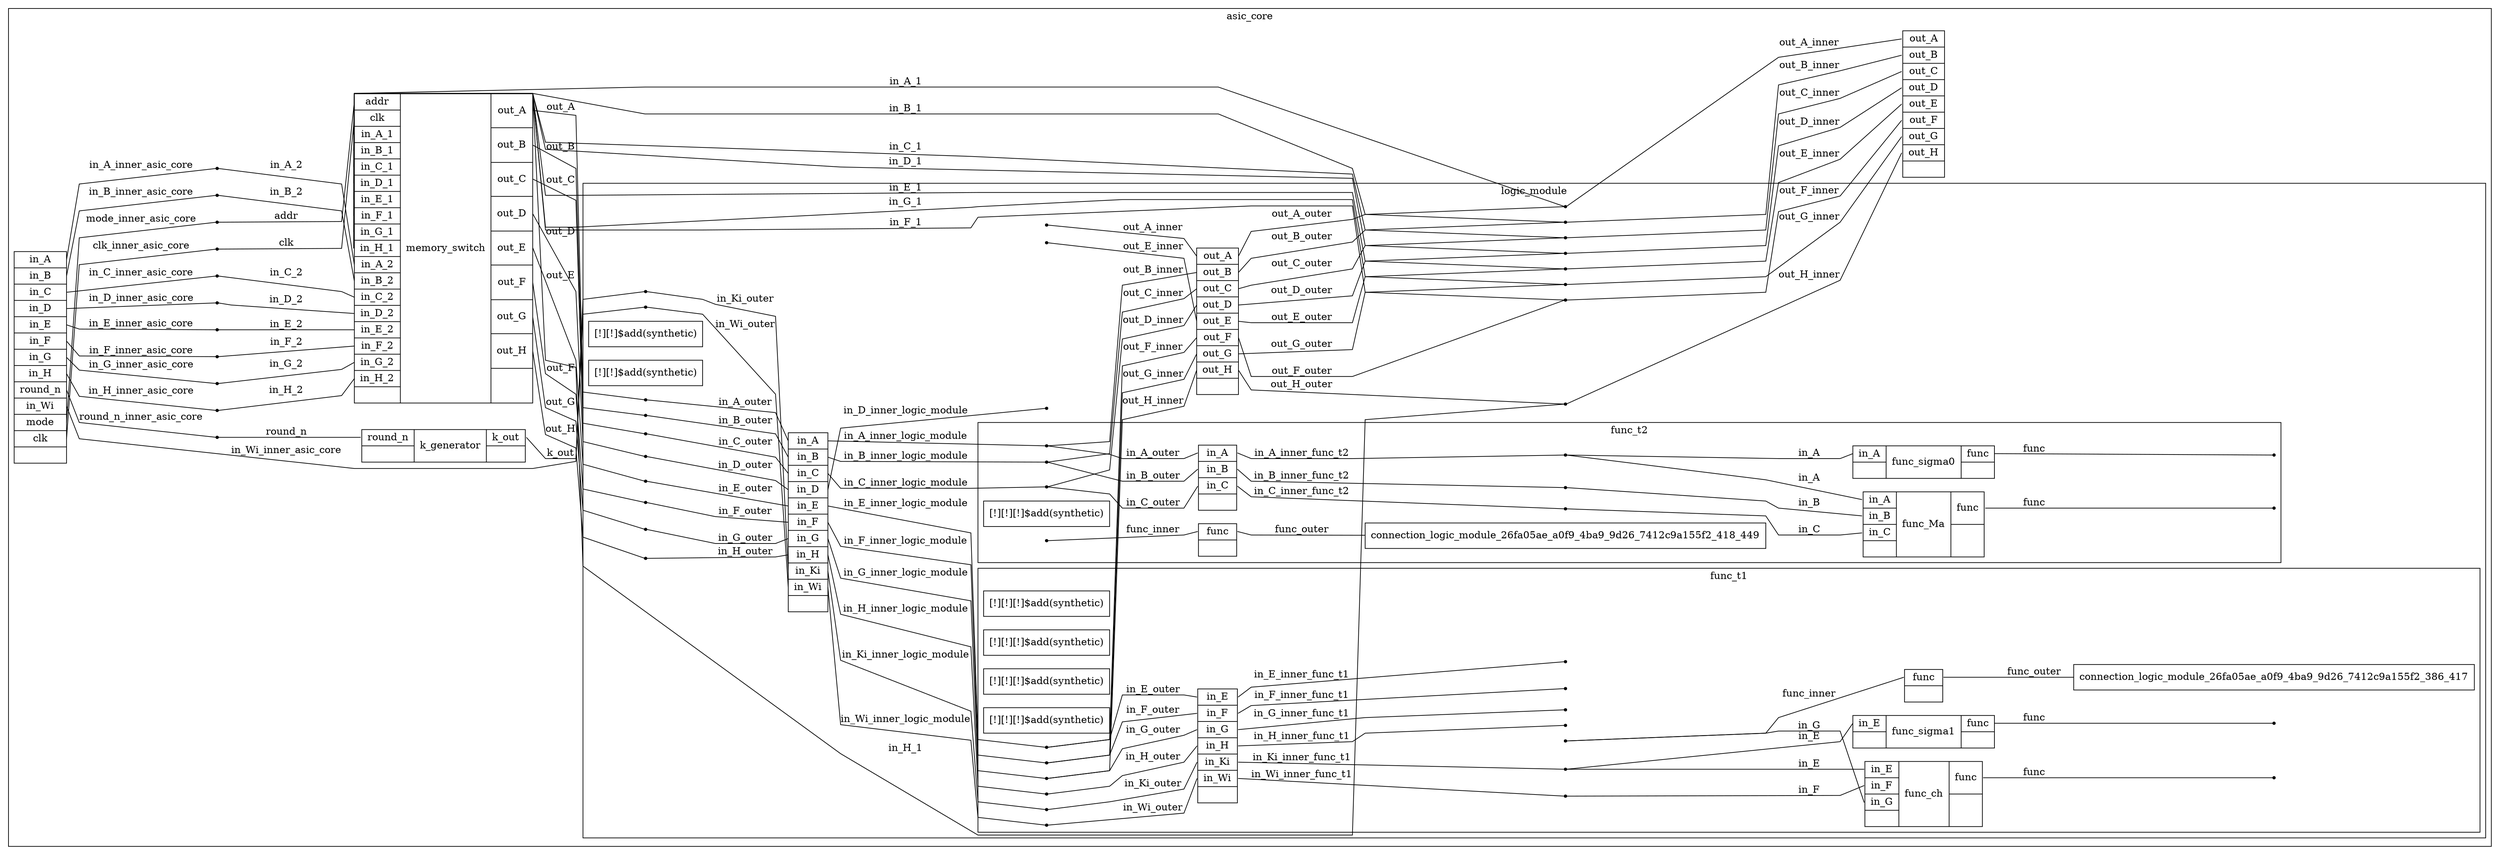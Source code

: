 graph parent {
	graph [splines=polyline]
	graph [rankdir=LR]
	graph [remincross=true]
	graph [overlap=scalexy]
	subgraph cluster_asic_core {
		node [shape=record]
		graph [label=asic_core]
		graph [splines=polyline]
		graph [rankdir=LR]
		graph [remincross=true]
		graph [overlap=scalexy]
	struct_k_generator_329a89e2_a8dd_46dd_9958_d9a5af43ed14_eecd5568_5755_4cdc_ad14_3e950aa93adf [label="{{<in_2_7> round_n |}|k_generator|{<out_8_39> k_out |}}"];	connection_asic_core_eecd5568_5755_4cdc_ad14_3e950aa93adf_258_263 -- struct_k_generator_329a89e2_a8dd_46dd_9958_d9a5af43ed14_eecd5568_5755_4cdc_ad14_3e950aa93adf:in_2_7 [label=round_n]	connection_asic_core_eecd5568_5755_4cdc_ad14_3e950aa93adf_554_585 [shape=point]	struct_k_generator_329a89e2_a8dd_46dd_9958_d9a5af43ed14_eecd5568_5755_4cdc_ad14_3e950aa93adf:out_8_39 -- connection_asic_core_eecd5568_5755_4cdc_ad14_3e950aa93adf_554_585 [label=k_out]	struct_in_ports_asic_core_eecd5568_5755_4cdc_ad14_3e950aa93adf [label="{{<in_port_2_33> in_A |<in_port_34_65> in_B |<in_port_66_97> in_C |<in_port_98_129> in_D |<in_port_130_161> in_E |<in_port_162_193> in_F |<in_port_194_225> in_G |<in_port_226_257> in_H |<in_port_258_263> round_n |<in_port_264_295> in_Wi |<in_port_296_296> mode |<in_port_297_297> clk |}}"];	struct_out_ports_asic_core_eecd5568_5755_4cdc_ad14_3e950aa93adf [label="{{<out_port_298_329> out_A |<out_port_330_361> out_B |<out_port_362_393> out_C |<out_port_394_425> out_D |<out_port_426_457> out_E |<out_port_458_489> out_F |<out_port_490_521> out_G |<out_port_522_553> out_H |}}"];	connection_asic_core_eecd5568_5755_4cdc_ad14_3e950aa93adf_2_33 [shape=point]	struct_in_ports_asic_core_eecd5568_5755_4cdc_ad14_3e950aa93adf:in_port_2_33 -- connection_asic_core_eecd5568_5755_4cdc_ad14_3e950aa93adf_2_33 [label=in_A_inner_asic_core]	connection_asic_core_eecd5568_5755_4cdc_ad14_3e950aa93adf_34_65 [shape=point]	struct_in_ports_asic_core_eecd5568_5755_4cdc_ad14_3e950aa93adf:in_port_34_65 -- connection_asic_core_eecd5568_5755_4cdc_ad14_3e950aa93adf_34_65 [label=in_B_inner_asic_core]	connection_asic_core_eecd5568_5755_4cdc_ad14_3e950aa93adf_66_97 [shape=point]	struct_in_ports_asic_core_eecd5568_5755_4cdc_ad14_3e950aa93adf:in_port_66_97 -- connection_asic_core_eecd5568_5755_4cdc_ad14_3e950aa93adf_66_97 [label=in_C_inner_asic_core]	connection_asic_core_eecd5568_5755_4cdc_ad14_3e950aa93adf_98_129 [shape=point]	struct_in_ports_asic_core_eecd5568_5755_4cdc_ad14_3e950aa93adf:in_port_98_129 -- connection_asic_core_eecd5568_5755_4cdc_ad14_3e950aa93adf_98_129 [label=in_D_inner_asic_core]	connection_asic_core_eecd5568_5755_4cdc_ad14_3e950aa93adf_130_161 [shape=point]	struct_in_ports_asic_core_eecd5568_5755_4cdc_ad14_3e950aa93adf:in_port_130_161 -- connection_asic_core_eecd5568_5755_4cdc_ad14_3e950aa93adf_130_161 [label=in_E_inner_asic_core]	connection_asic_core_eecd5568_5755_4cdc_ad14_3e950aa93adf_162_193 [shape=point]	struct_in_ports_asic_core_eecd5568_5755_4cdc_ad14_3e950aa93adf:in_port_162_193 -- connection_asic_core_eecd5568_5755_4cdc_ad14_3e950aa93adf_162_193 [label=in_F_inner_asic_core]	connection_asic_core_eecd5568_5755_4cdc_ad14_3e950aa93adf_194_225 [shape=point]	struct_in_ports_asic_core_eecd5568_5755_4cdc_ad14_3e950aa93adf:in_port_194_225 -- connection_asic_core_eecd5568_5755_4cdc_ad14_3e950aa93adf_194_225 [label=in_G_inner_asic_core]	connection_asic_core_eecd5568_5755_4cdc_ad14_3e950aa93adf_226_257 [shape=point]	struct_in_ports_asic_core_eecd5568_5755_4cdc_ad14_3e950aa93adf:in_port_226_257 -- connection_asic_core_eecd5568_5755_4cdc_ad14_3e950aa93adf_226_257 [label=in_H_inner_asic_core]	connection_asic_core_eecd5568_5755_4cdc_ad14_3e950aa93adf_258_263 [shape=point]	struct_in_ports_asic_core_eecd5568_5755_4cdc_ad14_3e950aa93adf:in_port_258_263 -- connection_asic_core_eecd5568_5755_4cdc_ad14_3e950aa93adf_258_263 [label=round_n_inner_asic_core]	connection_asic_core_eecd5568_5755_4cdc_ad14_3e950aa93adf_264_295 [shape=point]	struct_in_ports_asic_core_eecd5568_5755_4cdc_ad14_3e950aa93adf:in_port_264_295 -- connection_asic_core_eecd5568_5755_4cdc_ad14_3e950aa93adf_264_295 [label=in_Wi_inner_asic_core]	connection_asic_core_eecd5568_5755_4cdc_ad14_3e950aa93adf_296_296 [shape=point]	struct_in_ports_asic_core_eecd5568_5755_4cdc_ad14_3e950aa93adf:in_port_296_296 -- connection_asic_core_eecd5568_5755_4cdc_ad14_3e950aa93adf_296_296 [label=mode_inner_asic_core]	connection_asic_core_eecd5568_5755_4cdc_ad14_3e950aa93adf_297_297 [shape=point]	struct_in_ports_asic_core_eecd5568_5755_4cdc_ad14_3e950aa93adf:in_port_297_297 -- connection_asic_core_eecd5568_5755_4cdc_ad14_3e950aa93adf_297_297 [label=clk_inner_asic_core]	connection_asic_core_eecd5568_5755_4cdc_ad14_3e950aa93adf_298_329 [shape=point]	connection_asic_core_eecd5568_5755_4cdc_ad14_3e950aa93adf_298_329 -- struct_out_ports_asic_core_eecd5568_5755_4cdc_ad14_3e950aa93adf:out_port_298_329 [label=out_A_inner]	connection_asic_core_eecd5568_5755_4cdc_ad14_3e950aa93adf_330_361 [shape=point]	connection_asic_core_eecd5568_5755_4cdc_ad14_3e950aa93adf_330_361 -- struct_out_ports_asic_core_eecd5568_5755_4cdc_ad14_3e950aa93adf:out_port_330_361 [label=out_B_inner]	connection_asic_core_eecd5568_5755_4cdc_ad14_3e950aa93adf_362_393 [shape=point]	connection_asic_core_eecd5568_5755_4cdc_ad14_3e950aa93adf_362_393 -- struct_out_ports_asic_core_eecd5568_5755_4cdc_ad14_3e950aa93adf:out_port_362_393 [label=out_C_inner]	connection_asic_core_eecd5568_5755_4cdc_ad14_3e950aa93adf_394_425 [shape=point]	connection_asic_core_eecd5568_5755_4cdc_ad14_3e950aa93adf_394_425 -- struct_out_ports_asic_core_eecd5568_5755_4cdc_ad14_3e950aa93adf:out_port_394_425 [label=out_D_inner]	connection_asic_core_eecd5568_5755_4cdc_ad14_3e950aa93adf_426_457 [shape=point]	connection_asic_core_eecd5568_5755_4cdc_ad14_3e950aa93adf_426_457 -- struct_out_ports_asic_core_eecd5568_5755_4cdc_ad14_3e950aa93adf:out_port_426_457 [label=out_E_inner]	connection_asic_core_eecd5568_5755_4cdc_ad14_3e950aa93adf_458_489 [shape=point]	connection_asic_core_eecd5568_5755_4cdc_ad14_3e950aa93adf_458_489 -- struct_out_ports_asic_core_eecd5568_5755_4cdc_ad14_3e950aa93adf:out_port_458_489 [label=out_F_inner]	connection_asic_core_eecd5568_5755_4cdc_ad14_3e950aa93adf_490_521 [shape=point]	connection_asic_core_eecd5568_5755_4cdc_ad14_3e950aa93adf_490_521 -- struct_out_ports_asic_core_eecd5568_5755_4cdc_ad14_3e950aa93adf:out_port_490_521 [label=out_G_inner]	connection_asic_core_eecd5568_5755_4cdc_ad14_3e950aa93adf_522_553 [shape=point]	connection_asic_core_eecd5568_5755_4cdc_ad14_3e950aa93adf_522_553 -- struct_out_ports_asic_core_eecd5568_5755_4cdc_ad14_3e950aa93adf:out_port_522_553 [label=out_H_inner]		graph [splines=polyline]
		graph [rankdir=LR]
		graph [remincross=true]
		graph [overlap=scalexy]
		subgraph cluster_logic_module {
			node [shape=record]
			graph [label=logic_module]
			graph [splines=polyline]
			graph [rankdir=LR]
			graph [remincross=true]
			graph [overlap=scalexy]
			"[!][!]$add(synthetic)
#9c134c41_c4b4_43e3_967a_a924a39360f4" [label="[!][!]$add(synthetic)
"]
			graph [splines=polyline]
			graph [rankdir=LR]
			graph [remincross=true]
			graph [overlap=scalexy]
			"[!][!]$add(synthetic)
#a7b17e0c_2d10_4755_9daf_85c53786cc18" [label="[!][!]$add(synthetic)
"]
			graph [splines=polyline]
			graph [rankdir=LR]
			graph [remincross=true]
			graph [overlap=scalexy]
			subgraph cluster_func_t1 {
				node [shape=record]
				graph [label=func_t1]
				graph [splines=polyline]
				graph [rankdir=LR]
				graph [remincross=true]
				graph [overlap=scalexy]
				"[!][!][!]$add(synthetic)
#d1c5cc1d_9695_4d39_a2a0_6430c4a244d6" [label="[!][!][!]$add(synthetic)
"]
				graph [splines=polyline]
				graph [rankdir=LR]
				graph [remincross=true]
				graph [overlap=scalexy]
				"[!][!][!]$add(synthetic)
#0c991ad4_c0dc_4a53_abcc_dd536c060193" [label="[!][!][!]$add(synthetic)
"]
				graph [splines=polyline]
				graph [rankdir=LR]
				graph [remincross=true]
				graph [overlap=scalexy]
				"[!][!][!]$add(synthetic)
#0e1f587a_5fb7_4bb9_8e74_c599d88c6ed9" [label="[!][!][!]$add(synthetic)
"]
				graph [splines=polyline]
				graph [rankdir=LR]
				graph [remincross=true]
				graph [overlap=scalexy]
				"[!][!][!]$add(synthetic)
#602c9de0_41d7_40fb_afcc_86a740310641" [label="[!][!][!]$add(synthetic)
"]
				graph [splines=polyline]
				graph [rankdir=LR]
				graph [remincross=true]
				graph [overlap=scalexy]
			struct_func_ch_8fe6c2b9_332f_4171_8f3c_dac11bdaa8b1_ea4c6ef0_e2d3_4328_828e_bf3d70477b34 [label="{{<in_2_33> in_E |<in_34_65> in_F |<in_66_97> in_G |}|func_ch|{<out_98_129> func |}}"];			connection_func_t1_ea4c6ef0_e2d3_4328_828e_bf3d70477b34_130_161 [shape=point]			connection_func_t1_ea4c6ef0_e2d3_4328_828e_bf3d70477b34_130_161 -- struct_func_ch_8fe6c2b9_332f_4171_8f3c_dac11bdaa8b1_ea4c6ef0_e2d3_4328_828e_bf3d70477b34:in_2_33 [label=in_E]			connection_func_t1_ea4c6ef0_e2d3_4328_828e_bf3d70477b34_162_193 [shape=point]			connection_func_t1_ea4c6ef0_e2d3_4328_828e_bf3d70477b34_162_193 -- struct_func_ch_8fe6c2b9_332f_4171_8f3c_dac11bdaa8b1_ea4c6ef0_e2d3_4328_828e_bf3d70477b34:in_34_65 [label=in_F]			connection_func_t1_ea4c6ef0_e2d3_4328_828e_bf3d70477b34_194_225 [shape=point]			connection_func_t1_ea4c6ef0_e2d3_4328_828e_bf3d70477b34_194_225 -- struct_func_ch_8fe6c2b9_332f_4171_8f3c_dac11bdaa8b1_ea4c6ef0_e2d3_4328_828e_bf3d70477b34:in_66_97 [label=in_G]			connection_func_t1_ea4c6ef0_e2d3_4328_828e_bf3d70477b34_290_321 [shape=point]			struct_func_ch_8fe6c2b9_332f_4171_8f3c_dac11bdaa8b1_ea4c6ef0_e2d3_4328_828e_bf3d70477b34:out_98_129 -- connection_func_t1_ea4c6ef0_e2d3_4328_828e_bf3d70477b34_290_321 [label=func]			struct_in_ports_func_t1_ea4c6ef0_e2d3_4328_828e_bf3d70477b34 [label="{{<in_port_2_33> in_E |<in_port_34_65> in_F |<in_port_66_97> in_G |<in_port_98_129> in_H |<in_port_130_161> in_Ki |<in_port_162_193> in_Wi |}}"];			struct_out_ports_func_t1_ea4c6ef0_e2d3_4328_828e_bf3d70477b34 [label="{{<out_port_194_225> func |}}"];			connection_func_t1_ea4c6ef0_e2d3_4328_828e_bf3d70477b34_2_33 [shape=point]			struct_in_ports_func_t1_ea4c6ef0_e2d3_4328_828e_bf3d70477b34:in_port_2_33 -- connection_func_t1_ea4c6ef0_e2d3_4328_828e_bf3d70477b34_2_33 [label=in_E_inner_func_t1]			connection_func_t1_ea4c6ef0_e2d3_4328_828e_bf3d70477b34_34_65 [shape=point]			struct_in_ports_func_t1_ea4c6ef0_e2d3_4328_828e_bf3d70477b34:in_port_34_65 -- connection_func_t1_ea4c6ef0_e2d3_4328_828e_bf3d70477b34_34_65 [label=in_F_inner_func_t1]			connection_func_t1_ea4c6ef0_e2d3_4328_828e_bf3d70477b34_66_97 [shape=point]			struct_in_ports_func_t1_ea4c6ef0_e2d3_4328_828e_bf3d70477b34:in_port_66_97 -- connection_func_t1_ea4c6ef0_e2d3_4328_828e_bf3d70477b34_66_97 [label=in_G_inner_func_t1]			connection_func_t1_ea4c6ef0_e2d3_4328_828e_bf3d70477b34_98_129 [shape=point]			struct_in_ports_func_t1_ea4c6ef0_e2d3_4328_828e_bf3d70477b34:in_port_98_129 -- connection_func_t1_ea4c6ef0_e2d3_4328_828e_bf3d70477b34_98_129 [label=in_H_inner_func_t1]			connection_func_t1_ea4c6ef0_e2d3_4328_828e_bf3d70477b34_130_161 [shape=point]			struct_in_ports_func_t1_ea4c6ef0_e2d3_4328_828e_bf3d70477b34:in_port_130_161 -- connection_func_t1_ea4c6ef0_e2d3_4328_828e_bf3d70477b34_130_161 [label=in_Ki_inner_func_t1]			connection_func_t1_ea4c6ef0_e2d3_4328_828e_bf3d70477b34_162_193 [shape=point]			struct_in_ports_func_t1_ea4c6ef0_e2d3_4328_828e_bf3d70477b34:in_port_162_193 -- connection_func_t1_ea4c6ef0_e2d3_4328_828e_bf3d70477b34_162_193 [label=in_Wi_inner_func_t1]			connection_func_t1_ea4c6ef0_e2d3_4328_828e_bf3d70477b34_194_225 [shape=point]			connection_func_t1_ea4c6ef0_e2d3_4328_828e_bf3d70477b34_194_225 -- struct_out_ports_func_t1_ea4c6ef0_e2d3_4328_828e_bf3d70477b34:out_port_194_225 [label=func_inner]			struct_out_ports_func_t1_ea4c6ef0_e2d3_4328_828e_bf3d70477b34:out_port_194_225 -- connection_logic_module_26fa05ae_a0f9_4ba9_9d26_7412c9a155f2_386_417 [label=func_outer]			connection_logic_module_26fa05ae_a0f9_4ba9_9d26_7412c9a155f2_130_161 -- struct_in_ports_func_t1_ea4c6ef0_e2d3_4328_828e_bf3d70477b34:in_port_2_33 [label=in_E_outer]			connection_logic_module_26fa05ae_a0f9_4ba9_9d26_7412c9a155f2_162_193 -- struct_in_ports_func_t1_ea4c6ef0_e2d3_4328_828e_bf3d70477b34:in_port_34_65 [label=in_F_outer]			connection_logic_module_26fa05ae_a0f9_4ba9_9d26_7412c9a155f2_194_225 -- struct_in_ports_func_t1_ea4c6ef0_e2d3_4328_828e_bf3d70477b34:in_port_66_97 [label=in_G_outer]			connection_logic_module_26fa05ae_a0f9_4ba9_9d26_7412c9a155f2_226_257 -- struct_in_ports_func_t1_ea4c6ef0_e2d3_4328_828e_bf3d70477b34:in_port_98_129 [label=in_H_outer]			connection_logic_module_26fa05ae_a0f9_4ba9_9d26_7412c9a155f2_258_289 -- struct_in_ports_func_t1_ea4c6ef0_e2d3_4328_828e_bf3d70477b34:in_port_130_161 [label=in_Ki_outer]			connection_logic_module_26fa05ae_a0f9_4ba9_9d26_7412c9a155f2_290_321 -- struct_in_ports_func_t1_ea4c6ef0_e2d3_4328_828e_bf3d70477b34:in_port_162_193 [label=in_Wi_outer]				graph [splines=polyline]
				graph [rankdir=LR]
				graph [remincross=true]
				graph [overlap=scalexy]
			struct_func_sigma1_27162add_9559_4d4a_b5f9_b03cd425a554_ea4c6ef0_e2d3_4328_828e_bf3d70477b34 [label="{{<in_2_33> in_E |}|func_sigma1|{<out_34_65> func |}}"];			connection_func_t1_ea4c6ef0_e2d3_4328_828e_bf3d70477b34_130_161 [shape=point]			connection_func_t1_ea4c6ef0_e2d3_4328_828e_bf3d70477b34_130_161 -- struct_func_sigma1_27162add_9559_4d4a_b5f9_b03cd425a554_ea4c6ef0_e2d3_4328_828e_bf3d70477b34:in_2_33 [label=in_E]			connection_func_t1_ea4c6ef0_e2d3_4328_828e_bf3d70477b34_226_257 [shape=point]			struct_func_sigma1_27162add_9559_4d4a_b5f9_b03cd425a554_ea4c6ef0_e2d3_4328_828e_bf3d70477b34:out_34_65 -- connection_func_t1_ea4c6ef0_e2d3_4328_828e_bf3d70477b34_226_257 [label=func]			}
		struct_in_ports_logic_module_26fa05ae_a0f9_4ba9_9d26_7412c9a155f2 [label="{{<in_port_2_33> in_A |<in_port_34_65> in_B |<in_port_66_97> in_C |<in_port_98_129> in_D |<in_port_130_161> in_E |<in_port_162_193> in_F |<in_port_194_225> in_G |<in_port_226_257> in_H |<in_port_258_289> in_Ki |<in_port_290_321> in_Wi |}}"];		struct_out_ports_logic_module_26fa05ae_a0f9_4ba9_9d26_7412c9a155f2 [label="{{<out_port_322_353> out_A |<out_port_2_33> out_B |<out_port_34_65> out_C |<out_port_66_97> out_D |<out_port_354_385> out_E |<out_port_130_161> out_F |<out_port_162_193> out_G |<out_port_194_225> out_H |}}"];		connection_logic_module_26fa05ae_a0f9_4ba9_9d26_7412c9a155f2_2_33 [shape=point]		struct_in_ports_logic_module_26fa05ae_a0f9_4ba9_9d26_7412c9a155f2:in_port_2_33 -- connection_logic_module_26fa05ae_a0f9_4ba9_9d26_7412c9a155f2_2_33 [label=in_A_inner_logic_module]		connection_logic_module_26fa05ae_a0f9_4ba9_9d26_7412c9a155f2_34_65 [shape=point]		struct_in_ports_logic_module_26fa05ae_a0f9_4ba9_9d26_7412c9a155f2:in_port_34_65 -- connection_logic_module_26fa05ae_a0f9_4ba9_9d26_7412c9a155f2_34_65 [label=in_B_inner_logic_module]		connection_logic_module_26fa05ae_a0f9_4ba9_9d26_7412c9a155f2_66_97 [shape=point]		struct_in_ports_logic_module_26fa05ae_a0f9_4ba9_9d26_7412c9a155f2:in_port_66_97 -- connection_logic_module_26fa05ae_a0f9_4ba9_9d26_7412c9a155f2_66_97 [label=in_C_inner_logic_module]		connection_logic_module_26fa05ae_a0f9_4ba9_9d26_7412c9a155f2_98_129 [shape=point]		struct_in_ports_logic_module_26fa05ae_a0f9_4ba9_9d26_7412c9a155f2:in_port_98_129 -- connection_logic_module_26fa05ae_a0f9_4ba9_9d26_7412c9a155f2_98_129 [label=in_D_inner_logic_module]		connection_logic_module_26fa05ae_a0f9_4ba9_9d26_7412c9a155f2_130_161 [shape=point]		struct_in_ports_logic_module_26fa05ae_a0f9_4ba9_9d26_7412c9a155f2:in_port_130_161 -- connection_logic_module_26fa05ae_a0f9_4ba9_9d26_7412c9a155f2_130_161 [label=in_E_inner_logic_module]		connection_logic_module_26fa05ae_a0f9_4ba9_9d26_7412c9a155f2_162_193 [shape=point]		struct_in_ports_logic_module_26fa05ae_a0f9_4ba9_9d26_7412c9a155f2:in_port_162_193 -- connection_logic_module_26fa05ae_a0f9_4ba9_9d26_7412c9a155f2_162_193 [label=in_F_inner_logic_module]		connection_logic_module_26fa05ae_a0f9_4ba9_9d26_7412c9a155f2_194_225 [shape=point]		struct_in_ports_logic_module_26fa05ae_a0f9_4ba9_9d26_7412c9a155f2:in_port_194_225 -- connection_logic_module_26fa05ae_a0f9_4ba9_9d26_7412c9a155f2_194_225 [label=in_G_inner_logic_module]		connection_logic_module_26fa05ae_a0f9_4ba9_9d26_7412c9a155f2_226_257 [shape=point]		struct_in_ports_logic_module_26fa05ae_a0f9_4ba9_9d26_7412c9a155f2:in_port_226_257 -- connection_logic_module_26fa05ae_a0f9_4ba9_9d26_7412c9a155f2_226_257 [label=in_H_inner_logic_module]		connection_logic_module_26fa05ae_a0f9_4ba9_9d26_7412c9a155f2_258_289 [shape=point]		struct_in_ports_logic_module_26fa05ae_a0f9_4ba9_9d26_7412c9a155f2:in_port_258_289 -- connection_logic_module_26fa05ae_a0f9_4ba9_9d26_7412c9a155f2_258_289 [label=in_Ki_inner_logic_module]		connection_logic_module_26fa05ae_a0f9_4ba9_9d26_7412c9a155f2_290_321 [shape=point]		struct_in_ports_logic_module_26fa05ae_a0f9_4ba9_9d26_7412c9a155f2:in_port_290_321 -- connection_logic_module_26fa05ae_a0f9_4ba9_9d26_7412c9a155f2_290_321 [label=in_Wi_inner_logic_module]		connection_logic_module_26fa05ae_a0f9_4ba9_9d26_7412c9a155f2_322_353 [shape=point]		connection_logic_module_26fa05ae_a0f9_4ba9_9d26_7412c9a155f2_322_353 -- struct_out_ports_logic_module_26fa05ae_a0f9_4ba9_9d26_7412c9a155f2:out_port_322_353 [label=out_A_inner]		connection_logic_module_26fa05ae_a0f9_4ba9_9d26_7412c9a155f2_2_33 [shape=point]		connection_logic_module_26fa05ae_a0f9_4ba9_9d26_7412c9a155f2_2_33 -- struct_out_ports_logic_module_26fa05ae_a0f9_4ba9_9d26_7412c9a155f2:out_port_2_33 [label=out_B_inner]		connection_logic_module_26fa05ae_a0f9_4ba9_9d26_7412c9a155f2_34_65 [shape=point]		connection_logic_module_26fa05ae_a0f9_4ba9_9d26_7412c9a155f2_34_65 -- struct_out_ports_logic_module_26fa05ae_a0f9_4ba9_9d26_7412c9a155f2:out_port_34_65 [label=out_C_inner]		connection_logic_module_26fa05ae_a0f9_4ba9_9d26_7412c9a155f2_66_97 [shape=point]		connection_logic_module_26fa05ae_a0f9_4ba9_9d26_7412c9a155f2_66_97 -- struct_out_ports_logic_module_26fa05ae_a0f9_4ba9_9d26_7412c9a155f2:out_port_66_97 [label=out_D_inner]		connection_logic_module_26fa05ae_a0f9_4ba9_9d26_7412c9a155f2_354_385 [shape=point]		connection_logic_module_26fa05ae_a0f9_4ba9_9d26_7412c9a155f2_354_385 -- struct_out_ports_logic_module_26fa05ae_a0f9_4ba9_9d26_7412c9a155f2:out_port_354_385 [label=out_E_inner]		connection_logic_module_26fa05ae_a0f9_4ba9_9d26_7412c9a155f2_130_161 [shape=point]		connection_logic_module_26fa05ae_a0f9_4ba9_9d26_7412c9a155f2_130_161 -- struct_out_ports_logic_module_26fa05ae_a0f9_4ba9_9d26_7412c9a155f2:out_port_130_161 [label=out_F_inner]		connection_logic_module_26fa05ae_a0f9_4ba9_9d26_7412c9a155f2_162_193 [shape=point]		connection_logic_module_26fa05ae_a0f9_4ba9_9d26_7412c9a155f2_162_193 -- struct_out_ports_logic_module_26fa05ae_a0f9_4ba9_9d26_7412c9a155f2:out_port_162_193 [label=out_G_inner]		connection_logic_module_26fa05ae_a0f9_4ba9_9d26_7412c9a155f2_194_225 [shape=point]		connection_logic_module_26fa05ae_a0f9_4ba9_9d26_7412c9a155f2_194_225 -- struct_out_ports_logic_module_26fa05ae_a0f9_4ba9_9d26_7412c9a155f2:out_port_194_225 [label=out_H_inner]		connection_asic_core_eecd5568_5755_4cdc_ad14_3e950aa93adf_586_617 -- struct_in_ports_logic_module_26fa05ae_a0f9_4ba9_9d26_7412c9a155f2:in_port_2_33 [label=in_A_outer]		connection_asic_core_eecd5568_5755_4cdc_ad14_3e950aa93adf_618_649 -- struct_in_ports_logic_module_26fa05ae_a0f9_4ba9_9d26_7412c9a155f2:in_port_34_65 [label=in_B_outer]		connection_asic_core_eecd5568_5755_4cdc_ad14_3e950aa93adf_650_681 -- struct_in_ports_logic_module_26fa05ae_a0f9_4ba9_9d26_7412c9a155f2:in_port_66_97 [label=in_C_outer]		connection_asic_core_eecd5568_5755_4cdc_ad14_3e950aa93adf_682_713 -- struct_in_ports_logic_module_26fa05ae_a0f9_4ba9_9d26_7412c9a155f2:in_port_98_129 [label=in_D_outer]		connection_asic_core_eecd5568_5755_4cdc_ad14_3e950aa93adf_714_745 -- struct_in_ports_logic_module_26fa05ae_a0f9_4ba9_9d26_7412c9a155f2:in_port_130_161 [label=in_E_outer]		connection_asic_core_eecd5568_5755_4cdc_ad14_3e950aa93adf_746_777 -- struct_in_ports_logic_module_26fa05ae_a0f9_4ba9_9d26_7412c9a155f2:in_port_162_193 [label=in_F_outer]		connection_asic_core_eecd5568_5755_4cdc_ad14_3e950aa93adf_778_809 -- struct_in_ports_logic_module_26fa05ae_a0f9_4ba9_9d26_7412c9a155f2:in_port_194_225 [label=in_G_outer]		connection_asic_core_eecd5568_5755_4cdc_ad14_3e950aa93adf_810_841 -- struct_in_ports_logic_module_26fa05ae_a0f9_4ba9_9d26_7412c9a155f2:in_port_226_257 [label=in_H_outer]		connection_asic_core_eecd5568_5755_4cdc_ad14_3e950aa93adf_554_585 -- struct_in_ports_logic_module_26fa05ae_a0f9_4ba9_9d26_7412c9a155f2:in_port_258_289 [label=in_Ki_outer]		connection_asic_core_eecd5568_5755_4cdc_ad14_3e950aa93adf_264_295 -- struct_in_ports_logic_module_26fa05ae_a0f9_4ba9_9d26_7412c9a155f2:in_port_290_321 [label=in_Wi_outer]		struct_out_ports_logic_module_26fa05ae_a0f9_4ba9_9d26_7412c9a155f2:out_port_322_353 -- connection_asic_core_eecd5568_5755_4cdc_ad14_3e950aa93adf_298_329 [label=out_A_outer]		struct_out_ports_logic_module_26fa05ae_a0f9_4ba9_9d26_7412c9a155f2:out_port_2_33 -- connection_asic_core_eecd5568_5755_4cdc_ad14_3e950aa93adf_330_361 [label=out_B_outer]		struct_out_ports_logic_module_26fa05ae_a0f9_4ba9_9d26_7412c9a155f2:out_port_34_65 -- connection_asic_core_eecd5568_5755_4cdc_ad14_3e950aa93adf_362_393 [label=out_C_outer]		struct_out_ports_logic_module_26fa05ae_a0f9_4ba9_9d26_7412c9a155f2:out_port_66_97 -- connection_asic_core_eecd5568_5755_4cdc_ad14_3e950aa93adf_394_425 [label=out_D_outer]		struct_out_ports_logic_module_26fa05ae_a0f9_4ba9_9d26_7412c9a155f2:out_port_354_385 -- connection_asic_core_eecd5568_5755_4cdc_ad14_3e950aa93adf_426_457 [label=out_E_outer]		struct_out_ports_logic_module_26fa05ae_a0f9_4ba9_9d26_7412c9a155f2:out_port_130_161 -- connection_asic_core_eecd5568_5755_4cdc_ad14_3e950aa93adf_458_489 [label=out_F_outer]		struct_out_ports_logic_module_26fa05ae_a0f9_4ba9_9d26_7412c9a155f2:out_port_162_193 -- connection_asic_core_eecd5568_5755_4cdc_ad14_3e950aa93adf_490_521 [label=out_G_outer]		struct_out_ports_logic_module_26fa05ae_a0f9_4ba9_9d26_7412c9a155f2:out_port_194_225 -- connection_asic_core_eecd5568_5755_4cdc_ad14_3e950aa93adf_522_553 [label=out_H_outer]			graph [splines=polyline]
			graph [rankdir=LR]
			graph [remincross=true]
			graph [overlap=scalexy]
			subgraph cluster_func_t2 {
				node [shape=record]
				graph [label=func_t2]
				graph [splines=polyline]
				graph [rankdir=LR]
				graph [remincross=true]
				graph [overlap=scalexy]
				"[!][!][!]$add(synthetic)
#cf1d45c5_c7db_467e_b8a4_5500645a3b3d" [label="[!][!][!]$add(synthetic)
"]
				graph [splines=polyline]
				graph [rankdir=LR]
				graph [remincross=true]
				graph [overlap=scalexy]
			struct_func_Ma_7b4e3db6_0223_4a40_b43b_c8f752bc7b23_7720c288_84e0_46f4_a8dd_94fd651e1822 [label="{{<in_2_33> in_A |<in_34_65> in_B |<in_66_97> in_C |}|func_Ma|{<out_98_129> func |}}"];			connection_func_t2_7720c288_84e0_46f4_a8dd_94fd651e1822_2_33 [shape=point]			connection_func_t2_7720c288_84e0_46f4_a8dd_94fd651e1822_2_33 -- struct_func_Ma_7b4e3db6_0223_4a40_b43b_c8f752bc7b23_7720c288_84e0_46f4_a8dd_94fd651e1822:in_2_33 [label=in_A]			connection_func_t2_7720c288_84e0_46f4_a8dd_94fd651e1822_34_65 [shape=point]			connection_func_t2_7720c288_84e0_46f4_a8dd_94fd651e1822_34_65 -- struct_func_Ma_7b4e3db6_0223_4a40_b43b_c8f752bc7b23_7720c288_84e0_46f4_a8dd_94fd651e1822:in_34_65 [label=in_B]			connection_func_t2_7720c288_84e0_46f4_a8dd_94fd651e1822_66_97 [shape=point]			connection_func_t2_7720c288_84e0_46f4_a8dd_94fd651e1822_66_97 -- struct_func_Ma_7b4e3db6_0223_4a40_b43b_c8f752bc7b23_7720c288_84e0_46f4_a8dd_94fd651e1822:in_66_97 [label=in_C]			connection_func_t2_7720c288_84e0_46f4_a8dd_94fd651e1822_162_193 [shape=point]			struct_func_Ma_7b4e3db6_0223_4a40_b43b_c8f752bc7b23_7720c288_84e0_46f4_a8dd_94fd651e1822:out_98_129 -- connection_func_t2_7720c288_84e0_46f4_a8dd_94fd651e1822_162_193 [label=func]			struct_in_ports_func_t2_7720c288_84e0_46f4_a8dd_94fd651e1822 [label="{{<in_port_2_33> in_A |<in_port_34_65> in_B |<in_port_66_97> in_C |}}"];			struct_out_ports_func_t2_7720c288_84e0_46f4_a8dd_94fd651e1822 [label="{{<out_port_98_129> func |}}"];			connection_func_t2_7720c288_84e0_46f4_a8dd_94fd651e1822_2_33 [shape=point]			struct_in_ports_func_t2_7720c288_84e0_46f4_a8dd_94fd651e1822:in_port_2_33 -- connection_func_t2_7720c288_84e0_46f4_a8dd_94fd651e1822_2_33 [label=in_A_inner_func_t2]			connection_func_t2_7720c288_84e0_46f4_a8dd_94fd651e1822_34_65 [shape=point]			struct_in_ports_func_t2_7720c288_84e0_46f4_a8dd_94fd651e1822:in_port_34_65 -- connection_func_t2_7720c288_84e0_46f4_a8dd_94fd651e1822_34_65 [label=in_B_inner_func_t2]			connection_func_t2_7720c288_84e0_46f4_a8dd_94fd651e1822_66_97 [shape=point]			struct_in_ports_func_t2_7720c288_84e0_46f4_a8dd_94fd651e1822:in_port_66_97 -- connection_func_t2_7720c288_84e0_46f4_a8dd_94fd651e1822_66_97 [label=in_C_inner_func_t2]			connection_func_t2_7720c288_84e0_46f4_a8dd_94fd651e1822_98_129 [shape=point]			connection_func_t2_7720c288_84e0_46f4_a8dd_94fd651e1822_98_129 -- struct_out_ports_func_t2_7720c288_84e0_46f4_a8dd_94fd651e1822:out_port_98_129 [label=func_inner]			struct_out_ports_func_t2_7720c288_84e0_46f4_a8dd_94fd651e1822:out_port_98_129 -- connection_logic_module_26fa05ae_a0f9_4ba9_9d26_7412c9a155f2_418_449 [label=func_outer]			connection_logic_module_26fa05ae_a0f9_4ba9_9d26_7412c9a155f2_2_33 -- struct_in_ports_func_t2_7720c288_84e0_46f4_a8dd_94fd651e1822:in_port_2_33 [label=in_A_outer]			connection_logic_module_26fa05ae_a0f9_4ba9_9d26_7412c9a155f2_34_65 -- struct_in_ports_func_t2_7720c288_84e0_46f4_a8dd_94fd651e1822:in_port_34_65 [label=in_B_outer]			connection_logic_module_26fa05ae_a0f9_4ba9_9d26_7412c9a155f2_66_97 -- struct_in_ports_func_t2_7720c288_84e0_46f4_a8dd_94fd651e1822:in_port_66_97 [label=in_C_outer]				graph [splines=polyline]
				graph [rankdir=LR]
				graph [remincross=true]
				graph [overlap=scalexy]
			struct_func_sigma0_9e9bfc3e_8b18_4dfc_ac9d_0fff1e368b43_7720c288_84e0_46f4_a8dd_94fd651e1822 [label="{{<in_2_33> in_A |}|func_sigma0|{<out_34_65> func |}}"];			connection_func_t2_7720c288_84e0_46f4_a8dd_94fd651e1822_2_33 [shape=point]			connection_func_t2_7720c288_84e0_46f4_a8dd_94fd651e1822_2_33 -- struct_func_sigma0_9e9bfc3e_8b18_4dfc_ac9d_0fff1e368b43_7720c288_84e0_46f4_a8dd_94fd651e1822:in_2_33 [label=in_A]			connection_func_t2_7720c288_84e0_46f4_a8dd_94fd651e1822_130_161 [shape=point]			struct_func_sigma0_9e9bfc3e_8b18_4dfc_ac9d_0fff1e368b43_7720c288_84e0_46f4_a8dd_94fd651e1822:out_34_65 -- connection_func_t2_7720c288_84e0_46f4_a8dd_94fd651e1822_130_161 [label=func]			}
		}
		graph [splines=polyline]
		graph [rankdir=LR]
		graph [remincross=true]
		graph [overlap=scalexy]
	struct_memory_switch_467fe2c4_4323_45c3_b2a7_a755bfb46cce_eecd5568_5755_4cdc_ad14_3e950aa93adf [label="{{<in_2_2> addr |<in_3_3> clk |<in_4_35> in_A_1 |<in_36_67> in_B_1 |<in_68_99> in_C_1 |<in_100_131> in_D_1 |<in_132_163> in_E_1 |<in_164_195> in_F_1 |<in_196_227> in_G_1 |<in_228_259> in_H_1 |<in_260_291> in_A_2 |<in_292_323> in_B_2 |<in_324_355> in_C_2 |<in_356_387> in_D_2 |<in_388_419> in_E_2 |<in_420_451> in_F_2 |<in_452_483> in_G_2 |<in_484_515> in_H_2 |}|memory_switch|{<out_516_547> out_A |<out_548_579> out_B |<out_580_611> out_C |<out_612_643> out_D |<out_644_675> out_E |<out_676_707> out_F |<out_708_739> out_G |<out_740_771> out_H |}}"];	connection_asic_core_eecd5568_5755_4cdc_ad14_3e950aa93adf_296_296 -- struct_memory_switch_467fe2c4_4323_45c3_b2a7_a755bfb46cce_eecd5568_5755_4cdc_ad14_3e950aa93adf:in_2_2 [label=addr]	connection_asic_core_eecd5568_5755_4cdc_ad14_3e950aa93adf_297_297 -- struct_memory_switch_467fe2c4_4323_45c3_b2a7_a755bfb46cce_eecd5568_5755_4cdc_ad14_3e950aa93adf:in_3_3 [label=clk]	connection_asic_core_eecd5568_5755_4cdc_ad14_3e950aa93adf_298_329 -- struct_memory_switch_467fe2c4_4323_45c3_b2a7_a755bfb46cce_eecd5568_5755_4cdc_ad14_3e950aa93adf:in_4_35 [label=in_A_1]	connection_asic_core_eecd5568_5755_4cdc_ad14_3e950aa93adf_330_361 -- struct_memory_switch_467fe2c4_4323_45c3_b2a7_a755bfb46cce_eecd5568_5755_4cdc_ad14_3e950aa93adf:in_36_67 [label=in_B_1]	connection_asic_core_eecd5568_5755_4cdc_ad14_3e950aa93adf_362_393 -- struct_memory_switch_467fe2c4_4323_45c3_b2a7_a755bfb46cce_eecd5568_5755_4cdc_ad14_3e950aa93adf:in_68_99 [label=in_C_1]	connection_asic_core_eecd5568_5755_4cdc_ad14_3e950aa93adf_394_425 -- struct_memory_switch_467fe2c4_4323_45c3_b2a7_a755bfb46cce_eecd5568_5755_4cdc_ad14_3e950aa93adf:in_100_131 [label=in_D_1]	connection_asic_core_eecd5568_5755_4cdc_ad14_3e950aa93adf_426_457 -- struct_memory_switch_467fe2c4_4323_45c3_b2a7_a755bfb46cce_eecd5568_5755_4cdc_ad14_3e950aa93adf:in_132_163 [label=in_E_1]	connection_asic_core_eecd5568_5755_4cdc_ad14_3e950aa93adf_458_489 -- struct_memory_switch_467fe2c4_4323_45c3_b2a7_a755bfb46cce_eecd5568_5755_4cdc_ad14_3e950aa93adf:in_164_195 [label=in_F_1]	connection_asic_core_eecd5568_5755_4cdc_ad14_3e950aa93adf_490_521 -- struct_memory_switch_467fe2c4_4323_45c3_b2a7_a755bfb46cce_eecd5568_5755_4cdc_ad14_3e950aa93adf:in_196_227 [label=in_G_1]	connection_asic_core_eecd5568_5755_4cdc_ad14_3e950aa93adf_522_553 -- struct_memory_switch_467fe2c4_4323_45c3_b2a7_a755bfb46cce_eecd5568_5755_4cdc_ad14_3e950aa93adf:in_228_259 [label=in_H_1]	connection_asic_core_eecd5568_5755_4cdc_ad14_3e950aa93adf_2_33 -- struct_memory_switch_467fe2c4_4323_45c3_b2a7_a755bfb46cce_eecd5568_5755_4cdc_ad14_3e950aa93adf:in_260_291 [label=in_A_2]	connection_asic_core_eecd5568_5755_4cdc_ad14_3e950aa93adf_34_65 -- struct_memory_switch_467fe2c4_4323_45c3_b2a7_a755bfb46cce_eecd5568_5755_4cdc_ad14_3e950aa93adf:in_292_323 [label=in_B_2]	connection_asic_core_eecd5568_5755_4cdc_ad14_3e950aa93adf_66_97 -- struct_memory_switch_467fe2c4_4323_45c3_b2a7_a755bfb46cce_eecd5568_5755_4cdc_ad14_3e950aa93adf:in_324_355 [label=in_C_2]	connection_asic_core_eecd5568_5755_4cdc_ad14_3e950aa93adf_98_129 -- struct_memory_switch_467fe2c4_4323_45c3_b2a7_a755bfb46cce_eecd5568_5755_4cdc_ad14_3e950aa93adf:in_356_387 [label=in_D_2]	connection_asic_core_eecd5568_5755_4cdc_ad14_3e950aa93adf_130_161 -- struct_memory_switch_467fe2c4_4323_45c3_b2a7_a755bfb46cce_eecd5568_5755_4cdc_ad14_3e950aa93adf:in_388_419 [label=in_E_2]	connection_asic_core_eecd5568_5755_4cdc_ad14_3e950aa93adf_162_193 -- struct_memory_switch_467fe2c4_4323_45c3_b2a7_a755bfb46cce_eecd5568_5755_4cdc_ad14_3e950aa93adf:in_420_451 [label=in_F_2]	connection_asic_core_eecd5568_5755_4cdc_ad14_3e950aa93adf_194_225 -- struct_memory_switch_467fe2c4_4323_45c3_b2a7_a755bfb46cce_eecd5568_5755_4cdc_ad14_3e950aa93adf:in_452_483 [label=in_G_2]	connection_asic_core_eecd5568_5755_4cdc_ad14_3e950aa93adf_226_257 -- struct_memory_switch_467fe2c4_4323_45c3_b2a7_a755bfb46cce_eecd5568_5755_4cdc_ad14_3e950aa93adf:in_484_515 [label=in_H_2]	connection_asic_core_eecd5568_5755_4cdc_ad14_3e950aa93adf_586_617 [shape=point]	struct_memory_switch_467fe2c4_4323_45c3_b2a7_a755bfb46cce_eecd5568_5755_4cdc_ad14_3e950aa93adf:out_516_547 -- connection_asic_core_eecd5568_5755_4cdc_ad14_3e950aa93adf_586_617 [label=out_A]	connection_asic_core_eecd5568_5755_4cdc_ad14_3e950aa93adf_618_649 [shape=point]	struct_memory_switch_467fe2c4_4323_45c3_b2a7_a755bfb46cce_eecd5568_5755_4cdc_ad14_3e950aa93adf:out_548_579 -- connection_asic_core_eecd5568_5755_4cdc_ad14_3e950aa93adf_618_649 [label=out_B]	connection_asic_core_eecd5568_5755_4cdc_ad14_3e950aa93adf_650_681 [shape=point]	struct_memory_switch_467fe2c4_4323_45c3_b2a7_a755bfb46cce_eecd5568_5755_4cdc_ad14_3e950aa93adf:out_580_611 -- connection_asic_core_eecd5568_5755_4cdc_ad14_3e950aa93adf_650_681 [label=out_C]	connection_asic_core_eecd5568_5755_4cdc_ad14_3e950aa93adf_682_713 [shape=point]	struct_memory_switch_467fe2c4_4323_45c3_b2a7_a755bfb46cce_eecd5568_5755_4cdc_ad14_3e950aa93adf:out_612_643 -- connection_asic_core_eecd5568_5755_4cdc_ad14_3e950aa93adf_682_713 [label=out_D]	connection_asic_core_eecd5568_5755_4cdc_ad14_3e950aa93adf_714_745 [shape=point]	struct_memory_switch_467fe2c4_4323_45c3_b2a7_a755bfb46cce_eecd5568_5755_4cdc_ad14_3e950aa93adf:out_644_675 -- connection_asic_core_eecd5568_5755_4cdc_ad14_3e950aa93adf_714_745 [label=out_E]	connection_asic_core_eecd5568_5755_4cdc_ad14_3e950aa93adf_746_777 [shape=point]	struct_memory_switch_467fe2c4_4323_45c3_b2a7_a755bfb46cce_eecd5568_5755_4cdc_ad14_3e950aa93adf:out_676_707 -- connection_asic_core_eecd5568_5755_4cdc_ad14_3e950aa93adf_746_777 [label=out_F]	connection_asic_core_eecd5568_5755_4cdc_ad14_3e950aa93adf_778_809 [shape=point]	struct_memory_switch_467fe2c4_4323_45c3_b2a7_a755bfb46cce_eecd5568_5755_4cdc_ad14_3e950aa93adf:out_708_739 -- connection_asic_core_eecd5568_5755_4cdc_ad14_3e950aa93adf_778_809 [label=out_G]	connection_asic_core_eecd5568_5755_4cdc_ad14_3e950aa93adf_810_841 [shape=point]	struct_memory_switch_467fe2c4_4323_45c3_b2a7_a755bfb46cce_eecd5568_5755_4cdc_ad14_3e950aa93adf:out_740_771 -- connection_asic_core_eecd5568_5755_4cdc_ad14_3e950aa93adf_810_841 [label=out_H]	}
}
